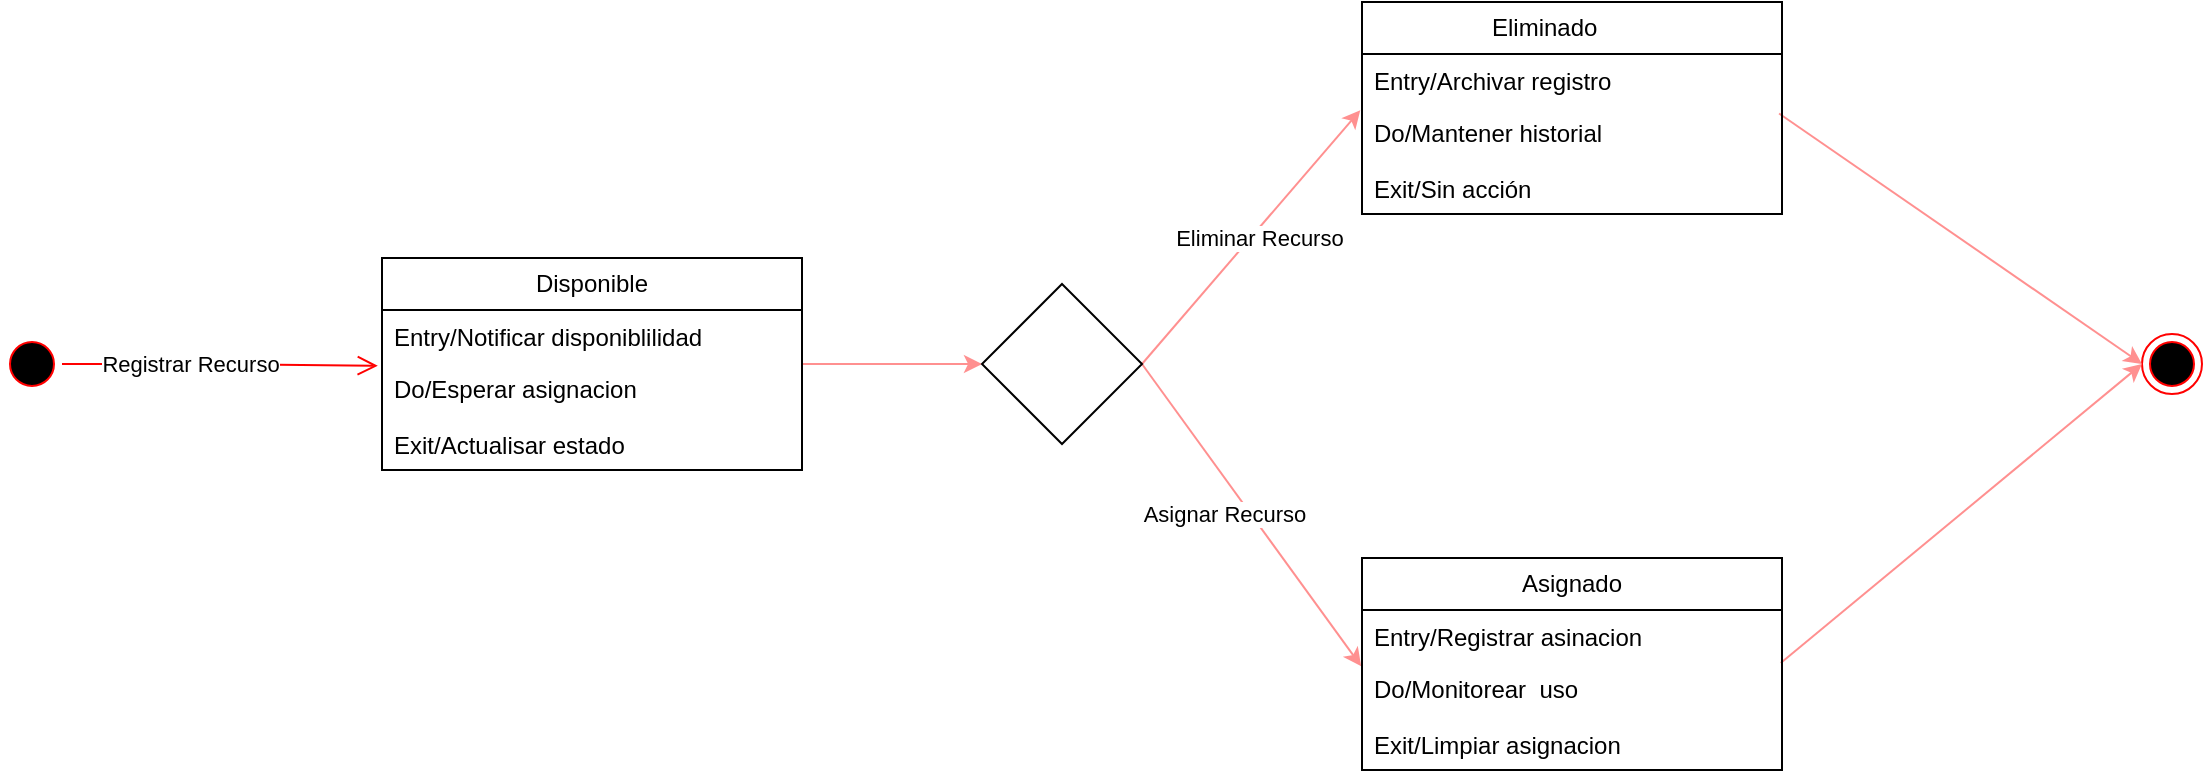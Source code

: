 <mxfile version="28.0.5">
  <diagram name="Página-1" id="FOF5lxB9KZoSDBzGjb5Y">
    <mxGraphModel grid="1" page="1" gridSize="10" guides="1" tooltips="1" connect="1" arrows="1" fold="1" pageScale="1" pageWidth="827" pageHeight="1169" math="0" shadow="0">
      <root>
        <mxCell id="0" />
        <mxCell id="1" parent="0" />
        <mxCell id="ZYvAF1Tw0YfKC4RGQkig-17" value="Asignar Recurso" style="rounded=0;orthogonalLoop=1;jettySize=auto;html=1;entryX=-0.002;entryY=0.075;entryDx=0;entryDy=0;exitX=1;exitY=0.5;exitDx=0;exitDy=0;entryPerimeter=0;strokeColor=light-dark(#FF9090,#FF9090);" edge="1" parent="1" source="EviaIiw8uFwRPI2bb2Lf-8" target="ZYvAF1Tw0YfKC4RGQkig-12">
          <mxGeometry x="-0.089" y="-11" relative="1" as="geometry">
            <mxPoint as="offset" />
          </mxGeometry>
        </mxCell>
        <mxCell id="ZYvAF1Tw0YfKC4RGQkig-2" value="" style="ellipse;html=1;shape=endState;fillColor=#000000;strokeColor=#ff0000;" vertex="1" parent="1">
          <mxGeometry x="310" y="148" width="30" height="30" as="geometry" />
        </mxCell>
        <mxCell id="ZYvAF1Tw0YfKC4RGQkig-22" style="rounded=0;orthogonalLoop=1;jettySize=auto;html=1;entryX=-0.004;entryY=0.074;entryDx=0;entryDy=0;exitX=1;exitY=0.5;exitDx=0;exitDy=0;entryPerimeter=0;strokeColor=light-dark(#FF9090,#FF9090);" edge="1" parent="1" source="EviaIiw8uFwRPI2bb2Lf-8" target="ZYvAF1Tw0YfKC4RGQkig-20">
          <mxGeometry relative="1" as="geometry" />
        </mxCell>
        <mxCell id="ZYvAF1Tw0YfKC4RGQkig-24" value="Eliminar Recurso&amp;nbsp;" style="edgeLabel;html=1;align=center;verticalAlign=middle;resizable=0;points=[];" connectable="0" vertex="1" parent="ZYvAF1Tw0YfKC4RGQkig-22">
          <mxGeometry x="0.395" y="-2" relative="1" as="geometry">
            <mxPoint x="-18" y="24" as="offset" />
          </mxGeometry>
        </mxCell>
        <mxCell id="EviaIiw8uFwRPI2bb2Lf-11" style="rounded=0;orthogonalLoop=1;jettySize=auto;html=1;entryX=0;entryY=0.5;entryDx=0;entryDy=0;exitX=0.997;exitY=0.018;exitDx=0;exitDy=0;exitPerimeter=0;strokeColor=light-dark(#FF9090,#FF9090);" edge="1" parent="1" source="ZYvAF1Tw0YfKC4RGQkig-12" target="ZYvAF1Tw0YfKC4RGQkig-2">
          <mxGeometry relative="1" as="geometry" />
        </mxCell>
        <mxCell id="ZYvAF1Tw0YfKC4RGQkig-10" value="Asignado" style="swimlane;fontStyle=0;childLayout=stackLayout;horizontal=1;startSize=26;fillColor=none;horizontalStack=0;resizeParent=1;resizeParentMax=0;resizeLast=0;collapsible=1;marginBottom=0;whiteSpace=wrap;html=1;" vertex="1" parent="1">
          <mxGeometry x="-80" y="260" width="210" height="106" as="geometry" />
        </mxCell>
        <mxCell id="ZYvAF1Tw0YfKC4RGQkig-11" value="Entry/Registrar asinacion" style="text;strokeColor=none;fillColor=none;align=left;verticalAlign=top;spacingLeft=4;spacingRight=4;overflow=hidden;rotatable=0;points=[[0,0.5],[1,0.5]];portConstraint=eastwest;whiteSpace=wrap;html=1;" vertex="1" parent="ZYvAF1Tw0YfKC4RGQkig-10">
          <mxGeometry y="26" width="210" height="26" as="geometry" />
        </mxCell>
        <mxCell id="ZYvAF1Tw0YfKC4RGQkig-12" value="Do/Monitorear&amp;nbsp; uso" style="text;strokeColor=none;fillColor=none;align=left;verticalAlign=top;spacingLeft=4;spacingRight=4;overflow=hidden;rotatable=0;points=[[0,0.5],[1,0.5]];portConstraint=eastwest;whiteSpace=wrap;html=1;" vertex="1" parent="ZYvAF1Tw0YfKC4RGQkig-10">
          <mxGeometry y="52" width="210" height="28" as="geometry" />
        </mxCell>
        <mxCell id="ZYvAF1Tw0YfKC4RGQkig-13" value="Exit/Limpiar asignacion&amp;nbsp;" style="text;strokeColor=none;fillColor=none;align=left;verticalAlign=top;spacingLeft=4;spacingRight=4;overflow=hidden;rotatable=0;points=[[0,0.5],[1,0.5]];portConstraint=eastwest;whiteSpace=wrap;html=1;" vertex="1" parent="ZYvAF1Tw0YfKC4RGQkig-10">
          <mxGeometry y="80" width="210" height="26" as="geometry" />
        </mxCell>
        <mxCell id="EviaIiw8uFwRPI2bb2Lf-10" style="rounded=0;orthogonalLoop=1;jettySize=auto;html=1;entryX=0;entryY=0.5;entryDx=0;entryDy=0;exitX=0.993;exitY=0.133;exitDx=0;exitDy=0;exitPerimeter=0;strokeColor=light-dark(#FF9090,#FF9090);fillColor=#a20025;" edge="1" parent="1" source="ZYvAF1Tw0YfKC4RGQkig-20" target="ZYvAF1Tw0YfKC4RGQkig-2">
          <mxGeometry relative="1" as="geometry" />
        </mxCell>
        <mxCell id="ZYvAF1Tw0YfKC4RGQkig-18" value="Eliminado&lt;span style=&quot;white-space: pre;&quot;&gt;&#x9;&lt;/span&gt;" style="swimlane;fontStyle=0;childLayout=stackLayout;horizontal=1;startSize=26;fillColor=none;horizontalStack=0;resizeParent=1;resizeParentMax=0;resizeLast=0;collapsible=1;marginBottom=0;whiteSpace=wrap;html=1;" vertex="1" parent="1">
          <mxGeometry x="-80" y="-18" width="210" height="106" as="geometry" />
        </mxCell>
        <mxCell id="ZYvAF1Tw0YfKC4RGQkig-19" value="&lt;font style=&quot;vertical-align: inherit;&quot;&gt;&lt;font style=&quot;vertical-align: inherit;&quot;&gt;Entry/Archivar registro&lt;/font&gt;&lt;/font&gt;" style="text;strokeColor=none;fillColor=none;align=left;verticalAlign=top;spacingLeft=4;spacingRight=4;overflow=hidden;rotatable=0;points=[[0,0.5],[1,0.5]];portConstraint=eastwest;whiteSpace=wrap;html=1;" vertex="1" parent="ZYvAF1Tw0YfKC4RGQkig-18">
          <mxGeometry y="26" width="210" height="26" as="geometry" />
        </mxCell>
        <mxCell id="ZYvAF1Tw0YfKC4RGQkig-20" value="&lt;font style=&quot;vertical-align: inherit;&quot;&gt;&lt;font style=&quot;vertical-align: inherit;&quot;&gt;Do/Mantener historial&amp;nbsp;&lt;/font&gt;&lt;/font&gt;" style="text;strokeColor=none;fillColor=none;align=left;verticalAlign=top;spacingLeft=4;spacingRight=4;overflow=hidden;rotatable=0;points=[[0,0.5],[1,0.5]];portConstraint=eastwest;whiteSpace=wrap;html=1;" vertex="1" parent="ZYvAF1Tw0YfKC4RGQkig-18">
          <mxGeometry y="52" width="210" height="28" as="geometry" />
        </mxCell>
        <mxCell id="ZYvAF1Tw0YfKC4RGQkig-21" value="&lt;font style=&quot;vertical-align: inherit;&quot;&gt;&lt;font style=&quot;vertical-align: inherit;&quot;&gt;Exit/Sin acción&amp;nbsp;&lt;/font&gt;&lt;/font&gt;" style="text;strokeColor=none;fillColor=none;align=left;verticalAlign=top;spacingLeft=4;spacingRight=4;overflow=hidden;rotatable=0;points=[[0,0.5],[1,0.5]];portConstraint=eastwest;whiteSpace=wrap;html=1;" vertex="1" parent="ZYvAF1Tw0YfKC4RGQkig-18">
          <mxGeometry y="80" width="210" height="26" as="geometry" />
        </mxCell>
        <mxCell id="EviaIiw8uFwRPI2bb2Lf-1" value="" style="ellipse;html=1;shape=startState;fillColor=#000000;strokeColor=#ff0000;" vertex="1" parent="1">
          <mxGeometry x="-760" y="148" width="30" height="30" as="geometry" />
        </mxCell>
        <mxCell id="EviaIiw8uFwRPI2bb2Lf-2" value="" style="edgeStyle=orthogonalEdgeStyle;html=1;verticalAlign=bottom;endArrow=open;endSize=8;strokeColor=#ff0000;rounded=0;entryX=-0.01;entryY=0.069;entryDx=0;entryDy=0;entryPerimeter=0;" edge="1" parent="1" source="EviaIiw8uFwRPI2bb2Lf-1" target="EviaIiw8uFwRPI2bb2Lf-6">
          <mxGeometry relative="1" as="geometry">
            <mxPoint x="-580" y="163" as="targetPoint" />
          </mxGeometry>
        </mxCell>
        <mxCell id="EviaIiw8uFwRPI2bb2Lf-3" value="Registrar Recurso" style="edgeLabel;html=1;align=center;verticalAlign=middle;resizable=0;points=[];" connectable="0" vertex="1" parent="EviaIiw8uFwRPI2bb2Lf-2">
          <mxGeometry x="-0.192" relative="1" as="geometry">
            <mxPoint as="offset" />
          </mxGeometry>
        </mxCell>
        <mxCell id="EviaIiw8uFwRPI2bb2Lf-9" style="edgeStyle=orthogonalEdgeStyle;rounded=0;orthogonalLoop=1;jettySize=auto;html=1;entryX=0;entryY=0.5;entryDx=0;entryDy=0;strokeColor=light-dark(#FF9090,#FF9090);" edge="1" parent="1" source="EviaIiw8uFwRPI2bb2Lf-4" target="EviaIiw8uFwRPI2bb2Lf-8">
          <mxGeometry relative="1" as="geometry" />
        </mxCell>
        <mxCell id="EviaIiw8uFwRPI2bb2Lf-4" value="Disponible" style="swimlane;fontStyle=0;childLayout=stackLayout;horizontal=1;startSize=26;fillColor=none;horizontalStack=0;resizeParent=1;resizeParentMax=0;resizeLast=0;collapsible=1;marginBottom=0;whiteSpace=wrap;html=1;" vertex="1" parent="1">
          <mxGeometry x="-570" y="110" width="210" height="106" as="geometry" />
        </mxCell>
        <mxCell id="EviaIiw8uFwRPI2bb2Lf-5" value="Entry/Notificar disponiblilidad" style="text;strokeColor=none;fillColor=none;align=left;verticalAlign=top;spacingLeft=4;spacingRight=4;overflow=hidden;rotatable=0;points=[[0,0.5],[1,0.5]];portConstraint=eastwest;whiteSpace=wrap;html=1;" vertex="1" parent="EviaIiw8uFwRPI2bb2Lf-4">
          <mxGeometry y="26" width="210" height="26" as="geometry" />
        </mxCell>
        <mxCell id="EviaIiw8uFwRPI2bb2Lf-6" value="Do/Esperar asignacion" style="text;strokeColor=none;fillColor=none;align=left;verticalAlign=top;spacingLeft=4;spacingRight=4;overflow=hidden;rotatable=0;points=[[0,0.5],[1,0.5]];portConstraint=eastwest;whiteSpace=wrap;html=1;" vertex="1" parent="EviaIiw8uFwRPI2bb2Lf-4">
          <mxGeometry y="52" width="210" height="28" as="geometry" />
        </mxCell>
        <mxCell id="EviaIiw8uFwRPI2bb2Lf-7" value="Exit/Actualisar estado" style="text;strokeColor=none;fillColor=none;align=left;verticalAlign=top;spacingLeft=4;spacingRight=4;overflow=hidden;rotatable=0;points=[[0,0.5],[1,0.5]];portConstraint=eastwest;whiteSpace=wrap;html=1;" vertex="1" parent="EviaIiw8uFwRPI2bb2Lf-4">
          <mxGeometry y="80" width="210" height="26" as="geometry" />
        </mxCell>
        <mxCell id="EviaIiw8uFwRPI2bb2Lf-8" value="" style="rhombus;whiteSpace=wrap;html=1;" vertex="1" parent="1">
          <mxGeometry x="-270" y="123" width="80" height="80" as="geometry" />
        </mxCell>
      </root>
    </mxGraphModel>
  </diagram>
</mxfile>
